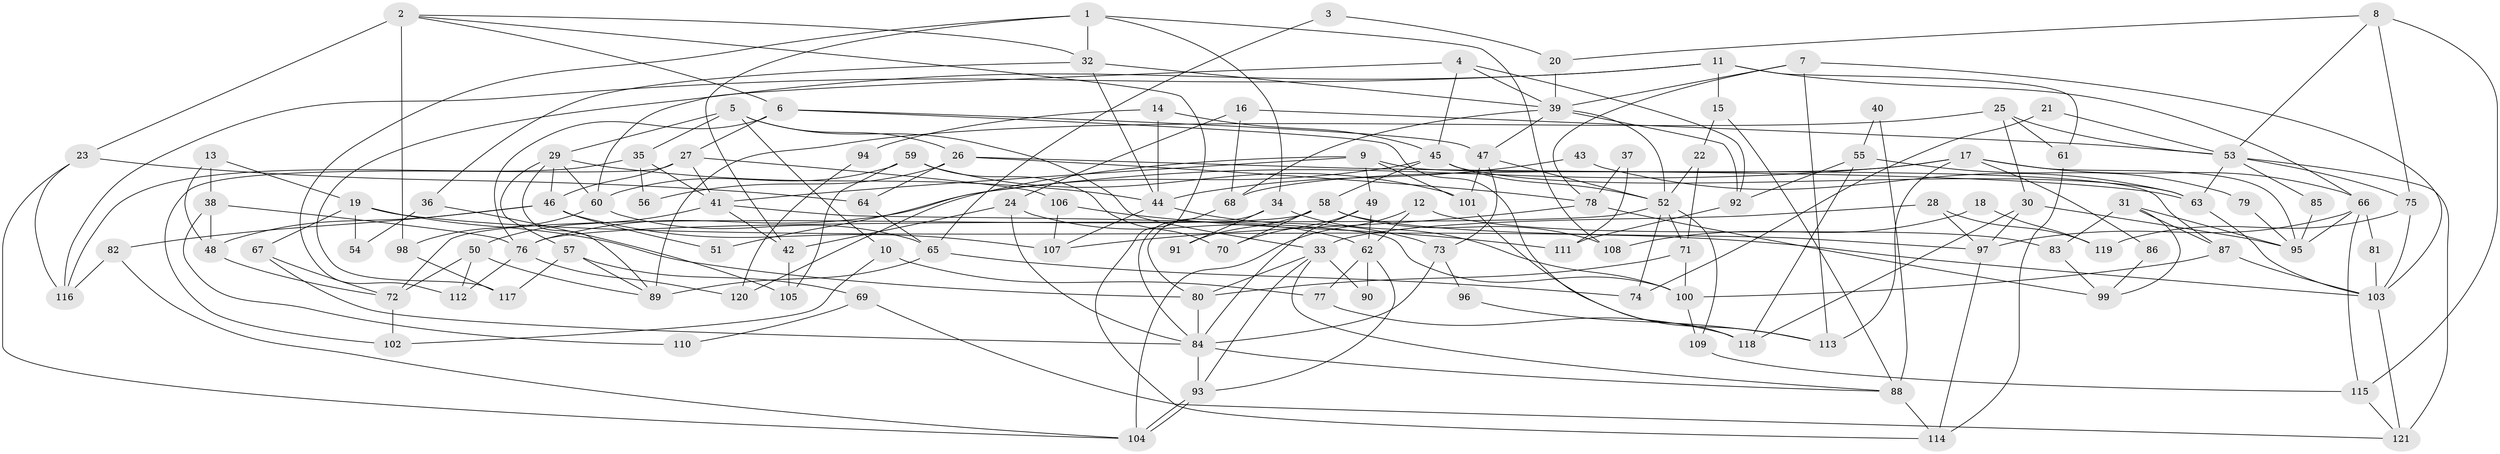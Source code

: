 // coarse degree distribution, {10: 0.047619047619047616, 2: 0.11904761904761904, 9: 0.047619047619047616, 5: 0.16666666666666666, 4: 0.20238095238095238, 7: 0.08333333333333333, 6: 0.08333333333333333, 3: 0.2261904761904762, 12: 0.011904761904761904, 8: 0.011904761904761904}
// Generated by graph-tools (version 1.1) at 2025/18/03/04/25 18:18:38]
// undirected, 121 vertices, 242 edges
graph export_dot {
graph [start="1"]
  node [color=gray90,style=filled];
  1;
  2;
  3;
  4;
  5;
  6;
  7;
  8;
  9;
  10;
  11;
  12;
  13;
  14;
  15;
  16;
  17;
  18;
  19;
  20;
  21;
  22;
  23;
  24;
  25;
  26;
  27;
  28;
  29;
  30;
  31;
  32;
  33;
  34;
  35;
  36;
  37;
  38;
  39;
  40;
  41;
  42;
  43;
  44;
  45;
  46;
  47;
  48;
  49;
  50;
  51;
  52;
  53;
  54;
  55;
  56;
  57;
  58;
  59;
  60;
  61;
  62;
  63;
  64;
  65;
  66;
  67;
  68;
  69;
  70;
  71;
  72;
  73;
  74;
  75;
  76;
  77;
  78;
  79;
  80;
  81;
  82;
  83;
  84;
  85;
  86;
  87;
  88;
  89;
  90;
  91;
  92;
  93;
  94;
  95;
  96;
  97;
  98;
  99;
  100;
  101;
  102;
  103;
  104;
  105;
  106;
  107;
  108;
  109;
  110;
  111;
  112;
  113;
  114;
  115;
  116;
  117;
  118;
  119;
  120;
  121;
  1 -- 34;
  1 -- 42;
  1 -- 32;
  1 -- 108;
  1 -- 112;
  2 -- 6;
  2 -- 32;
  2 -- 23;
  2 -- 98;
  2 -- 114;
  3 -- 20;
  3 -- 65;
  4 -- 45;
  4 -- 39;
  4 -- 60;
  4 -- 92;
  5 -- 26;
  5 -- 35;
  5 -- 10;
  5 -- 29;
  5 -- 33;
  6 -- 47;
  6 -- 76;
  6 -- 27;
  6 -- 118;
  7 -- 39;
  7 -- 113;
  7 -- 78;
  7 -- 103;
  8 -- 75;
  8 -- 53;
  8 -- 20;
  8 -- 115;
  9 -- 49;
  9 -- 101;
  9 -- 41;
  9 -- 87;
  9 -- 120;
  10 -- 77;
  10 -- 102;
  11 -- 15;
  11 -- 66;
  11 -- 61;
  11 -- 116;
  11 -- 117;
  12 -- 104;
  12 -- 83;
  12 -- 62;
  13 -- 19;
  13 -- 38;
  13 -- 48;
  14 -- 44;
  14 -- 45;
  14 -- 94;
  15 -- 22;
  15 -- 88;
  16 -- 68;
  16 -- 53;
  16 -- 24;
  17 -- 95;
  17 -- 68;
  17 -- 66;
  17 -- 76;
  17 -- 86;
  17 -- 113;
  18 -- 108;
  18 -- 119;
  19 -- 80;
  19 -- 103;
  19 -- 54;
  19 -- 67;
  20 -- 39;
  21 -- 74;
  21 -- 53;
  22 -- 71;
  22 -- 52;
  23 -- 104;
  23 -- 64;
  23 -- 116;
  24 -- 62;
  24 -- 42;
  24 -- 84;
  25 -- 89;
  25 -- 61;
  25 -- 30;
  25 -- 53;
  26 -- 63;
  26 -- 78;
  26 -- 56;
  26 -- 64;
  27 -- 102;
  27 -- 41;
  27 -- 46;
  27 -- 106;
  28 -- 33;
  28 -- 97;
  28 -- 119;
  29 -- 57;
  29 -- 44;
  29 -- 46;
  29 -- 60;
  29 -- 89;
  30 -- 97;
  30 -- 95;
  30 -- 118;
  31 -- 95;
  31 -- 87;
  31 -- 83;
  31 -- 99;
  32 -- 39;
  32 -- 36;
  32 -- 44;
  33 -- 93;
  33 -- 80;
  33 -- 88;
  33 -- 90;
  34 -- 100;
  34 -- 80;
  34 -- 91;
  35 -- 41;
  35 -- 116;
  35 -- 56;
  36 -- 105;
  36 -- 54;
  37 -- 78;
  37 -- 111;
  38 -- 48;
  38 -- 76;
  38 -- 110;
  39 -- 47;
  39 -- 52;
  39 -- 68;
  39 -- 92;
  40 -- 55;
  40 -- 88;
  41 -- 42;
  41 -- 50;
  41 -- 100;
  42 -- 105;
  43 -- 63;
  43 -- 44;
  44 -- 73;
  44 -- 107;
  45 -- 58;
  45 -- 52;
  45 -- 51;
  45 -- 63;
  46 -- 48;
  46 -- 51;
  46 -- 82;
  46 -- 107;
  47 -- 52;
  47 -- 73;
  47 -- 101;
  48 -- 72;
  49 -- 84;
  49 -- 62;
  49 -- 70;
  50 -- 89;
  50 -- 72;
  50 -- 112;
  52 -- 76;
  52 -- 109;
  52 -- 71;
  52 -- 74;
  53 -- 63;
  53 -- 75;
  53 -- 85;
  53 -- 121;
  55 -- 92;
  55 -- 118;
  55 -- 79;
  57 -- 117;
  57 -- 89;
  57 -- 69;
  58 -- 72;
  58 -- 97;
  58 -- 70;
  58 -- 91;
  58 -- 108;
  59 -- 70;
  59 -- 60;
  59 -- 101;
  59 -- 105;
  60 -- 65;
  60 -- 98;
  61 -- 114;
  62 -- 93;
  62 -- 77;
  62 -- 90;
  63 -- 103;
  64 -- 65;
  65 -- 74;
  65 -- 89;
  66 -- 115;
  66 -- 81;
  66 -- 95;
  66 -- 97;
  67 -- 72;
  67 -- 84;
  68 -- 84;
  69 -- 121;
  69 -- 110;
  71 -- 80;
  71 -- 100;
  72 -- 102;
  73 -- 84;
  73 -- 96;
  75 -- 103;
  75 -- 119;
  76 -- 112;
  76 -- 120;
  77 -- 118;
  78 -- 107;
  78 -- 99;
  79 -- 95;
  80 -- 84;
  81 -- 103;
  82 -- 116;
  82 -- 104;
  83 -- 99;
  84 -- 88;
  84 -- 93;
  85 -- 95;
  86 -- 99;
  87 -- 100;
  87 -- 103;
  88 -- 114;
  92 -- 111;
  93 -- 104;
  93 -- 104;
  94 -- 120;
  96 -- 113;
  97 -- 114;
  98 -- 117;
  100 -- 109;
  101 -- 113;
  103 -- 121;
  106 -- 107;
  106 -- 111;
  109 -- 115;
  115 -- 121;
}
